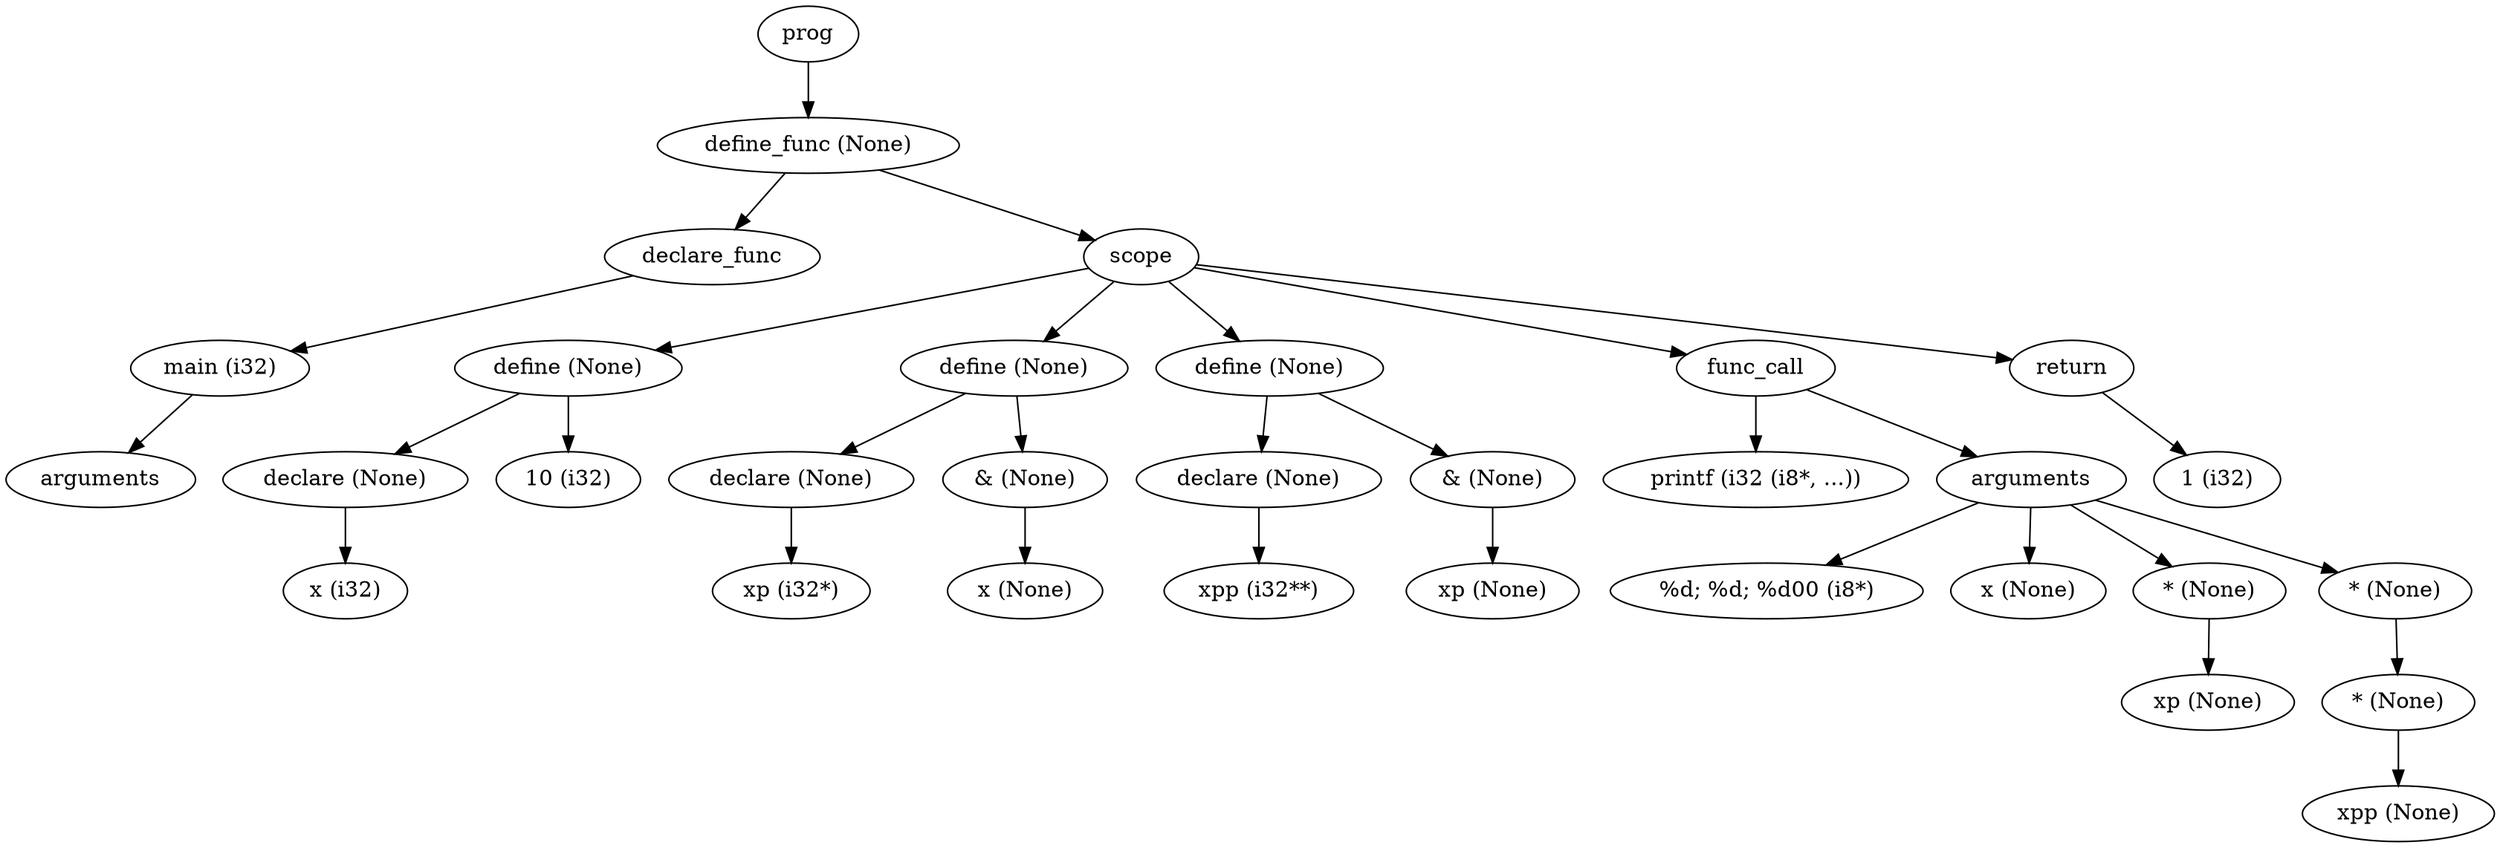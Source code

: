 digraph AST {
	node0[label="prog"]
	node1[label="define_func (None)"]
	node0->node1
	node2[label="declare_func"]
	node1->node2
	node3[label="main (i32)"]
	node2->node3
	node4[label="arguments"]
	node3->node4
	node5[label="scope"]
	node1->node5
	node6[label="define (None)"]
	node5->node6
	node7[label="declare (None)"]
	node6->node7
	node8[label="x (i32)"]
	node7->node8
	node9[label="10 (i32)"]
	node6->node9
	node10[label="define (None)"]
	node5->node10
	node11[label="declare (None)"]
	node10->node11
	node12[label="xp (i32*)"]
	node11->node12
	node13[label="& (None)"]
	node10->node13
	node14[label="x (None)"]
	node13->node14
	node15[label="define (None)"]
	node5->node15
	node16[label="declare (None)"]
	node15->node16
	node17[label="xpp (i32**)"]
	node16->node17
	node18[label="& (None)"]
	node15->node18
	node19[label="xp (None)"]
	node18->node19
	node20[label="func_call"]
	node5->node20
	node21[label="printf (i32 (i8*, ...))"]
	node20->node21
	node22[label="arguments"]
	node20->node22
	node23[label="%d; %d; %d\00 (i8*)"]
	node22->node23
	node24[label="x (None)"]
	node22->node24
	node25[label="* (None)"]
	node22->node25
	node26[label="xp (None)"]
	node25->node26
	node27[label="* (None)"]
	node22->node27
	node28[label="* (None)"]
	node27->node28
	node29[label="xpp (None)"]
	node28->node29
	node30[label="return"]
	node5->node30
	node31[label="1 (i32)"]
	node30->node31
}
